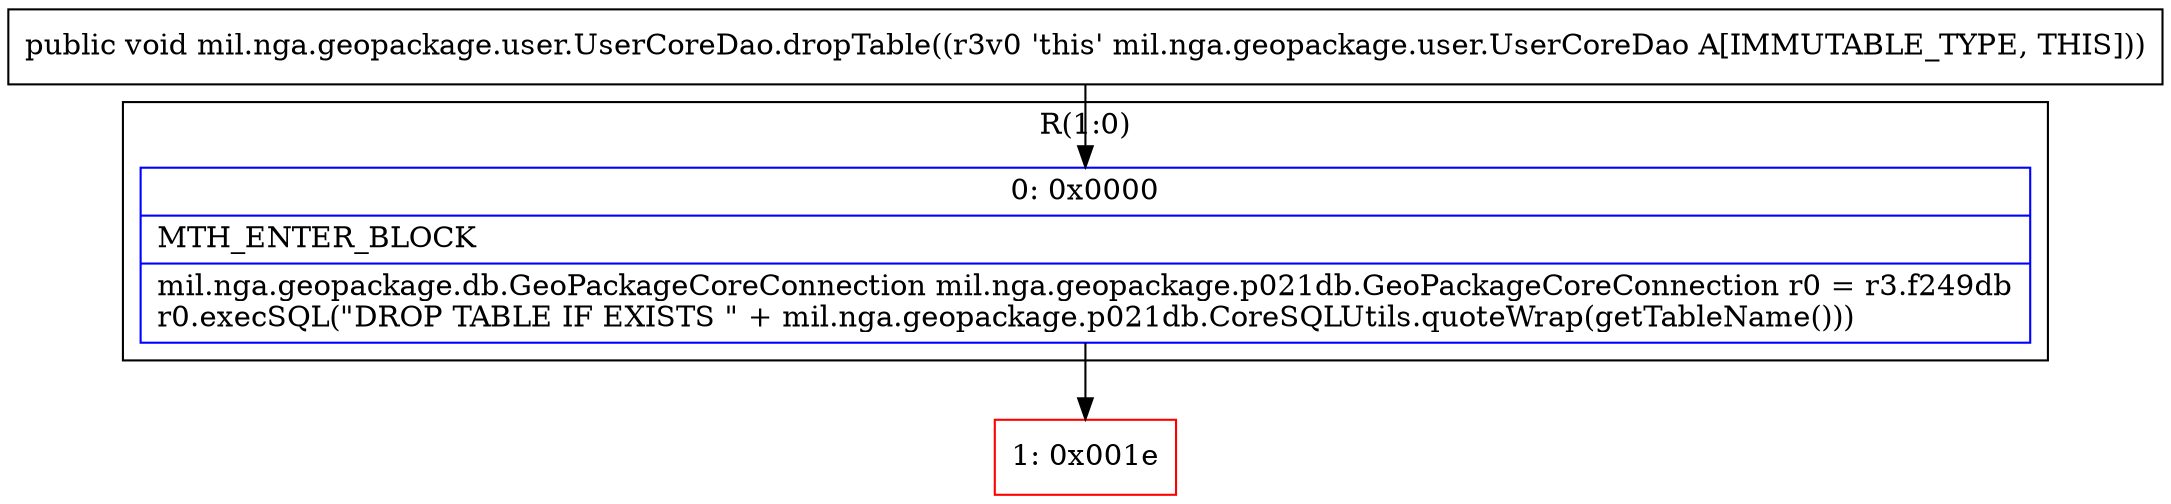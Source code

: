 digraph "CFG formil.nga.geopackage.user.UserCoreDao.dropTable()V" {
subgraph cluster_Region_743143671 {
label = "R(1:0)";
node [shape=record,color=blue];
Node_0 [shape=record,label="{0\:\ 0x0000|MTH_ENTER_BLOCK\l|mil.nga.geopackage.db.GeoPackageCoreConnection mil.nga.geopackage.p021db.GeoPackageCoreConnection r0 = r3.f249db\lr0.execSQL(\"DROP TABLE IF EXISTS \" + mil.nga.geopackage.p021db.CoreSQLUtils.quoteWrap(getTableName()))\l}"];
}
Node_1 [shape=record,color=red,label="{1\:\ 0x001e}"];
MethodNode[shape=record,label="{public void mil.nga.geopackage.user.UserCoreDao.dropTable((r3v0 'this' mil.nga.geopackage.user.UserCoreDao A[IMMUTABLE_TYPE, THIS])) }"];
MethodNode -> Node_0;
Node_0 -> Node_1;
}

